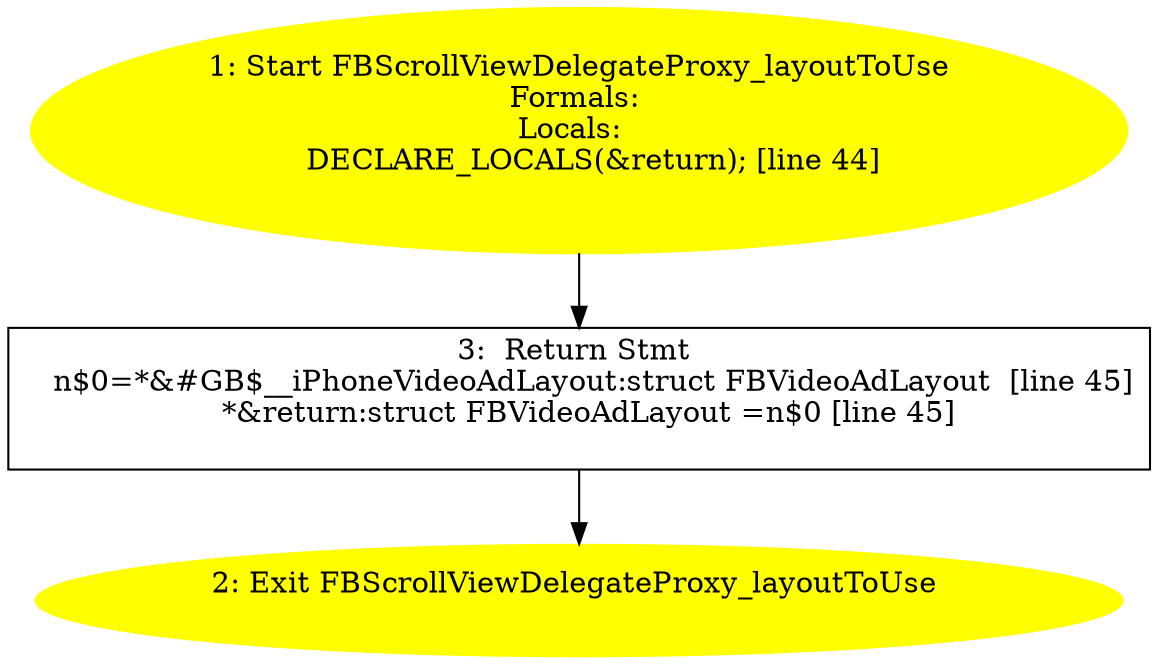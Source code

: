 /* @generated */
digraph iCFG {
3 [label="3:  Return Stmt \n   n$0=*&#GB$__iPhoneVideoAdLayout:struct FBVideoAdLayout  [line 45]\n  *&return:struct FBVideoAdLayout =n$0 [line 45]\n " shape="box"]
	

	 3 -> 2 ;
2 [label="2: Exit FBScrollViewDelegateProxy_layoutToUse \n  " color=yellow style=filled]
	

1 [label="1: Start FBScrollViewDelegateProxy_layoutToUse\nFormals: \nLocals:  \n   DECLARE_LOCALS(&return); [line 44]\n " color=yellow style=filled]
	

	 1 -> 3 ;
}
